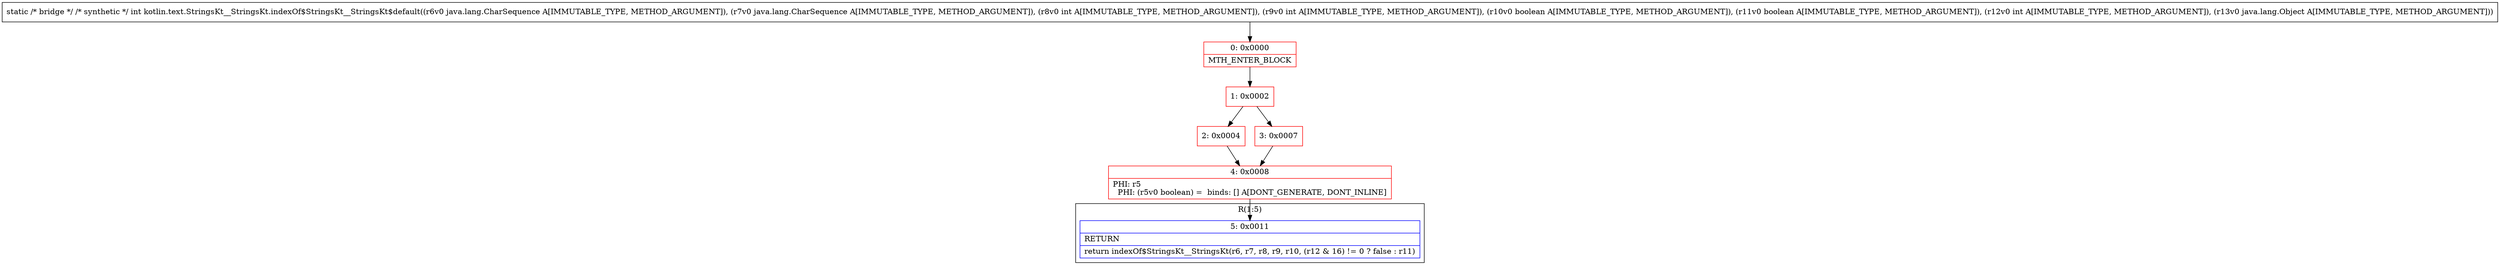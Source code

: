 digraph "CFG forkotlin.text.StringsKt__StringsKt.indexOf$StringsKt__StringsKt$default(Ljava\/lang\/CharSequence;Ljava\/lang\/CharSequence;IIZZILjava\/lang\/Object;)I" {
subgraph cluster_Region_2132733080 {
label = "R(1:5)";
node [shape=record,color=blue];
Node_5 [shape=record,label="{5\:\ 0x0011|RETURN\l|return indexOf$StringsKt__StringsKt(r6, r7, r8, r9, r10, (r12 & 16) != 0 ? false : r11)\l}"];
}
Node_0 [shape=record,color=red,label="{0\:\ 0x0000|MTH_ENTER_BLOCK\l}"];
Node_1 [shape=record,color=red,label="{1\:\ 0x0002}"];
Node_2 [shape=record,color=red,label="{2\:\ 0x0004}"];
Node_3 [shape=record,color=red,label="{3\:\ 0x0007}"];
Node_4 [shape=record,color=red,label="{4\:\ 0x0008|PHI: r5 \l  PHI: (r5v0 boolean) =  binds: [] A[DONT_GENERATE, DONT_INLINE]\l}"];
MethodNode[shape=record,label="{static \/* bridge *\/ \/* synthetic *\/ int kotlin.text.StringsKt__StringsKt.indexOf$StringsKt__StringsKt$default((r6v0 java.lang.CharSequence A[IMMUTABLE_TYPE, METHOD_ARGUMENT]), (r7v0 java.lang.CharSequence A[IMMUTABLE_TYPE, METHOD_ARGUMENT]), (r8v0 int A[IMMUTABLE_TYPE, METHOD_ARGUMENT]), (r9v0 int A[IMMUTABLE_TYPE, METHOD_ARGUMENT]), (r10v0 boolean A[IMMUTABLE_TYPE, METHOD_ARGUMENT]), (r11v0 boolean A[IMMUTABLE_TYPE, METHOD_ARGUMENT]), (r12v0 int A[IMMUTABLE_TYPE, METHOD_ARGUMENT]), (r13v0 java.lang.Object A[IMMUTABLE_TYPE, METHOD_ARGUMENT])) }"];
MethodNode -> Node_0;
Node_0 -> Node_1;
Node_1 -> Node_2;
Node_1 -> Node_3;
Node_2 -> Node_4;
Node_3 -> Node_4;
Node_4 -> Node_5;
}

